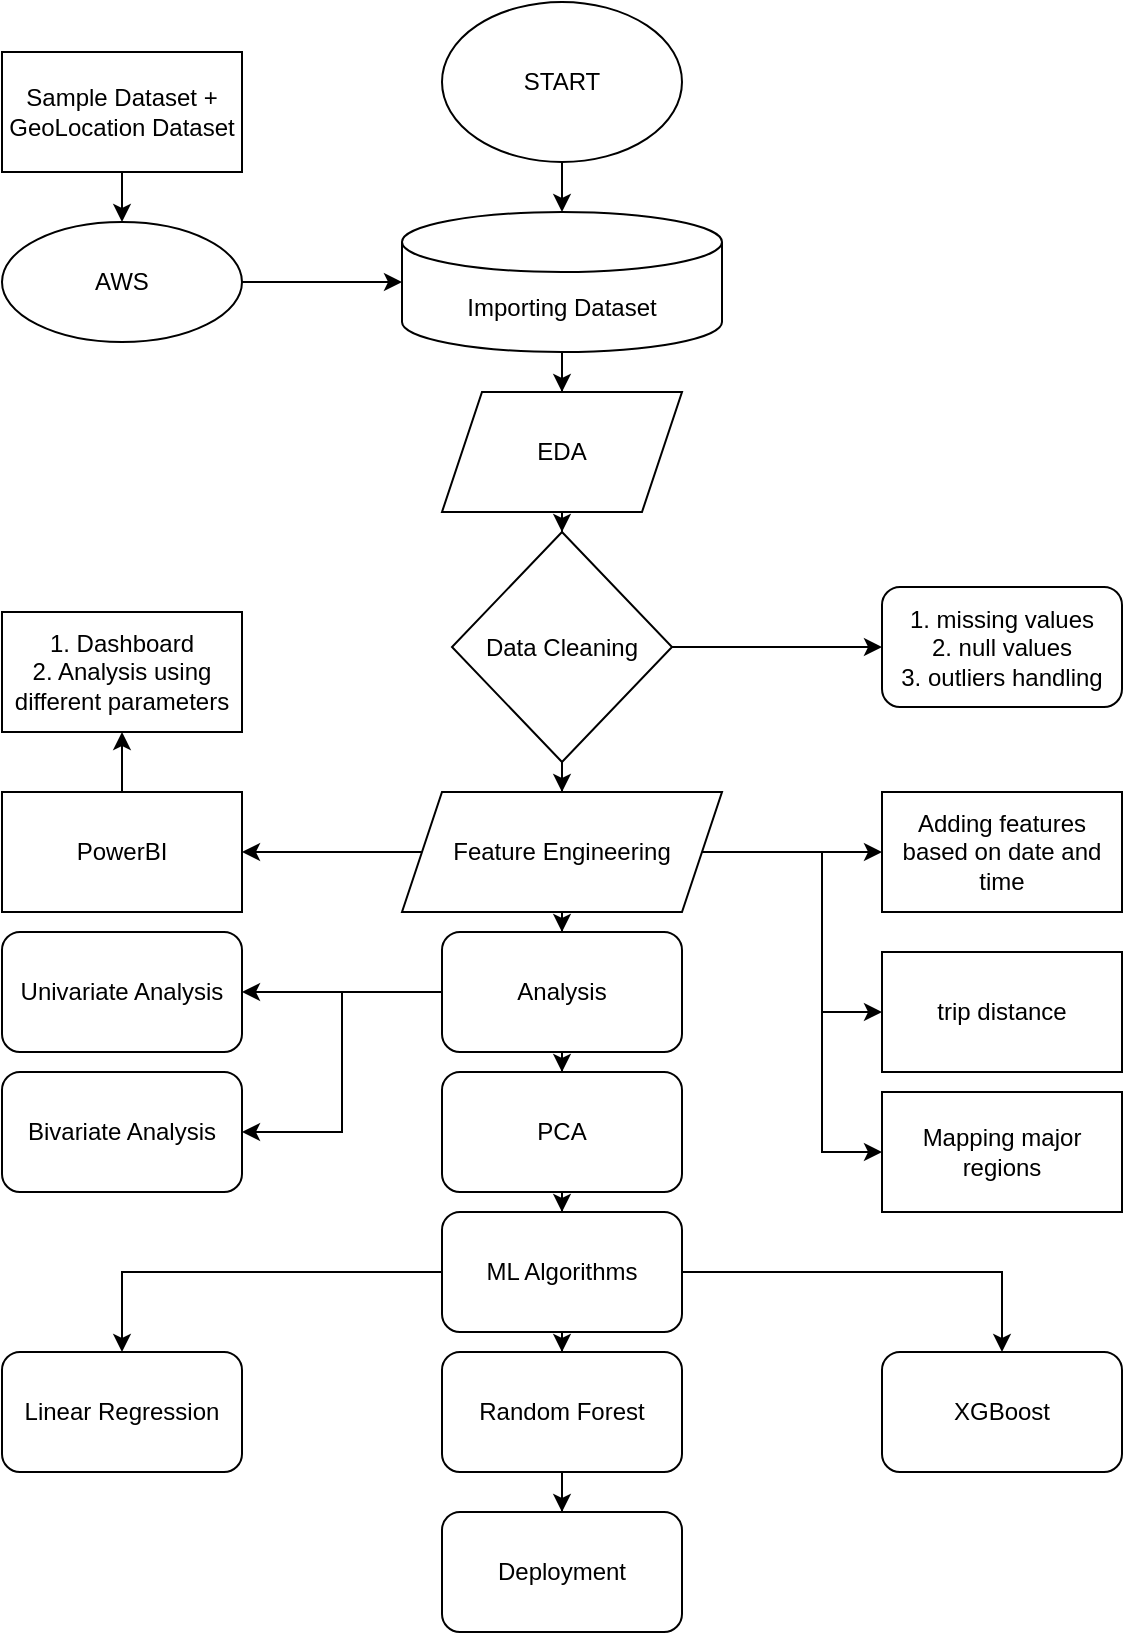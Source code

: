 <mxfile version="17.2.4" type="device"><diagram name="Page-1" id="edf60f1a-56cd-e834-aa8a-f176f3a09ee4"><mxGraphModel dx="1038" dy="641" grid="1" gridSize="10" guides="1" tooltips="1" connect="1" arrows="1" fold="1" page="1" pageScale="1" pageWidth="1100" pageHeight="850" background="none" math="0" shadow="0"><root><mxCell id="0"/><mxCell id="1" parent="0"/><mxCell id="Dxu2LYia8FLzNrcUanyV-17" style="edgeStyle=orthogonalEdgeStyle;rounded=0;orthogonalLoop=1;jettySize=auto;html=1;" edge="1" parent="1" source="Dxu2LYia8FLzNrcUanyV-1" target="Dxu2LYia8FLzNrcUanyV-4"><mxGeometry relative="1" as="geometry"/></mxCell><mxCell id="Dxu2LYia8FLzNrcUanyV-1" value="START" style="ellipse;whiteSpace=wrap;html=1;" vertex="1" parent="1"><mxGeometry x="590" y="10" width="120" height="80" as="geometry"/></mxCell><mxCell id="Dxu2LYia8FLzNrcUanyV-10" value="" style="edgeStyle=orthogonalEdgeStyle;rounded=0;orthogonalLoop=1;jettySize=auto;html=1;" edge="1" parent="1" source="Dxu2LYia8FLzNrcUanyV-4" target="Dxu2LYia8FLzNrcUanyV-9"><mxGeometry relative="1" as="geometry"/></mxCell><mxCell id="Dxu2LYia8FLzNrcUanyV-4" value="Importing Dataset" style="shape=cylinder3;whiteSpace=wrap;html=1;boundedLbl=1;backgroundOutline=1;size=15;" vertex="1" parent="1"><mxGeometry x="570" y="115" width="160" height="70" as="geometry"/></mxCell><mxCell id="Dxu2LYia8FLzNrcUanyV-14" value="" style="edgeStyle=orthogonalEdgeStyle;rounded=0;orthogonalLoop=1;jettySize=auto;html=1;" edge="1" parent="1" source="Dxu2LYia8FLzNrcUanyV-9" target="Dxu2LYia8FLzNrcUanyV-13"><mxGeometry relative="1" as="geometry"/></mxCell><mxCell id="Dxu2LYia8FLzNrcUanyV-9" value="EDA" style="shape=parallelogram;perimeter=parallelogramPerimeter;whiteSpace=wrap;html=1;fixedSize=1;" vertex="1" parent="1"><mxGeometry x="590" y="205" width="120" height="60" as="geometry"/></mxCell><mxCell id="Dxu2LYia8FLzNrcUanyV-16" value="" style="edgeStyle=orthogonalEdgeStyle;rounded=0;orthogonalLoop=1;jettySize=auto;html=1;" edge="1" parent="1" source="Dxu2LYia8FLzNrcUanyV-13" target="Dxu2LYia8FLzNrcUanyV-15"><mxGeometry relative="1" as="geometry"/></mxCell><mxCell id="Dxu2LYia8FLzNrcUanyV-45" value="" style="edgeStyle=orthogonalEdgeStyle;rounded=0;orthogonalLoop=1;jettySize=auto;html=1;" edge="1" parent="1" source="Dxu2LYia8FLzNrcUanyV-13" target="Dxu2LYia8FLzNrcUanyV-44"><mxGeometry relative="1" as="geometry"/></mxCell><mxCell id="Dxu2LYia8FLzNrcUanyV-13" value="Data Cleaning" style="rhombus;whiteSpace=wrap;html=1;" vertex="1" parent="1"><mxGeometry x="595" y="275" width="110" height="115" as="geometry"/></mxCell><mxCell id="Dxu2LYia8FLzNrcUanyV-19" value="" style="edgeStyle=orthogonalEdgeStyle;rounded=0;orthogonalLoop=1;jettySize=auto;html=1;" edge="1" parent="1" source="Dxu2LYia8FLzNrcUanyV-15" target="Dxu2LYia8FLzNrcUanyV-18"><mxGeometry relative="1" as="geometry"/></mxCell><mxCell id="Dxu2LYia8FLzNrcUanyV-33" value="" style="edgeStyle=orthogonalEdgeStyle;rounded=0;orthogonalLoop=1;jettySize=auto;html=1;" edge="1" parent="1" source="Dxu2LYia8FLzNrcUanyV-15" target="Dxu2LYia8FLzNrcUanyV-32"><mxGeometry relative="1" as="geometry"/></mxCell><mxCell id="Dxu2LYia8FLzNrcUanyV-47" value="" style="edgeStyle=orthogonalEdgeStyle;rounded=0;orthogonalLoop=1;jettySize=auto;html=1;" edge="1" parent="1" source="Dxu2LYia8FLzNrcUanyV-15" target="Dxu2LYia8FLzNrcUanyV-46"><mxGeometry relative="1" as="geometry"><Array as="points"><mxPoint x="780" y="435"/><mxPoint x="780" y="435"/></Array></mxGeometry></mxCell><mxCell id="Dxu2LYia8FLzNrcUanyV-51" style="edgeStyle=orthogonalEdgeStyle;rounded=0;orthogonalLoop=1;jettySize=auto;html=1;exitX=1;exitY=0.5;exitDx=0;exitDy=0;entryX=0;entryY=0.5;entryDx=0;entryDy=0;" edge="1" parent="1" source="Dxu2LYia8FLzNrcUanyV-15" target="Dxu2LYia8FLzNrcUanyV-48"><mxGeometry relative="1" as="geometry"><Array as="points"><mxPoint x="780" y="435"/><mxPoint x="780" y="515"/></Array></mxGeometry></mxCell><mxCell id="Dxu2LYia8FLzNrcUanyV-55" style="edgeStyle=orthogonalEdgeStyle;rounded=0;orthogonalLoop=1;jettySize=auto;html=1;exitX=1;exitY=0.5;exitDx=0;exitDy=0;entryX=0;entryY=0.5;entryDx=0;entryDy=0;" edge="1" parent="1" source="Dxu2LYia8FLzNrcUanyV-15" target="Dxu2LYia8FLzNrcUanyV-53"><mxGeometry relative="1" as="geometry"><Array as="points"><mxPoint x="780" y="435"/><mxPoint x="780" y="585"/></Array></mxGeometry></mxCell><mxCell id="Dxu2LYia8FLzNrcUanyV-15" value="Feature Engineering" style="shape=parallelogram;perimeter=parallelogramPerimeter;whiteSpace=wrap;html=1;fixedSize=1;" vertex="1" parent="1"><mxGeometry x="570" y="405" width="160" height="60" as="geometry"/></mxCell><mxCell id="Dxu2LYia8FLzNrcUanyV-57" value="" style="edgeStyle=orthogonalEdgeStyle;rounded=0;orthogonalLoop=1;jettySize=auto;html=1;" edge="1" parent="1" source="Dxu2LYia8FLzNrcUanyV-18" target="Dxu2LYia8FLzNrcUanyV-56"><mxGeometry relative="1" as="geometry"/></mxCell><mxCell id="Dxu2LYia8FLzNrcUanyV-60" style="edgeStyle=orthogonalEdgeStyle;rounded=0;orthogonalLoop=1;jettySize=auto;html=1;exitX=0;exitY=0.5;exitDx=0;exitDy=0;entryX=1;entryY=0.5;entryDx=0;entryDy=0;" edge="1" parent="1" source="Dxu2LYia8FLzNrcUanyV-18" target="Dxu2LYia8FLzNrcUanyV-58"><mxGeometry relative="1" as="geometry"/></mxCell><mxCell id="Dxu2LYia8FLzNrcUanyV-61" value="" style="edgeStyle=orthogonalEdgeStyle;rounded=0;orthogonalLoop=1;jettySize=auto;html=1;" edge="1" parent="1" source="Dxu2LYia8FLzNrcUanyV-18" target="Dxu2LYia8FLzNrcUanyV-22"><mxGeometry relative="1" as="geometry"/></mxCell><mxCell id="Dxu2LYia8FLzNrcUanyV-18" value="Analysis" style="rounded=1;whiteSpace=wrap;html=1;" vertex="1" parent="1"><mxGeometry x="590" y="475" width="120" height="60" as="geometry"/></mxCell><mxCell id="Dxu2LYia8FLzNrcUanyV-25" value="" style="edgeStyle=orthogonalEdgeStyle;rounded=0;orthogonalLoop=1;jettySize=auto;html=1;" edge="1" parent="1" source="Dxu2LYia8FLzNrcUanyV-22" target="Dxu2LYia8FLzNrcUanyV-24"><mxGeometry relative="1" as="geometry"/></mxCell><mxCell id="Dxu2LYia8FLzNrcUanyV-22" value="PCA" style="whiteSpace=wrap;html=1;rounded=1;" vertex="1" parent="1"><mxGeometry x="590" y="545" width="120" height="60" as="geometry"/></mxCell><mxCell id="Dxu2LYia8FLzNrcUanyV-63" value="" style="edgeStyle=orthogonalEdgeStyle;rounded=0;orthogonalLoop=1;jettySize=auto;html=1;" edge="1" parent="1" source="Dxu2LYia8FLzNrcUanyV-24" target="Dxu2LYia8FLzNrcUanyV-62"><mxGeometry relative="1" as="geometry"/></mxCell><mxCell id="Dxu2LYia8FLzNrcUanyV-66" style="edgeStyle=orthogonalEdgeStyle;rounded=0;orthogonalLoop=1;jettySize=auto;html=1;exitX=0;exitY=0.5;exitDx=0;exitDy=0;entryX=0.5;entryY=0;entryDx=0;entryDy=0;" edge="1" parent="1" source="Dxu2LYia8FLzNrcUanyV-24" target="Dxu2LYia8FLzNrcUanyV-64"><mxGeometry relative="1" as="geometry"/></mxCell><mxCell id="Dxu2LYia8FLzNrcUanyV-67" style="edgeStyle=orthogonalEdgeStyle;rounded=0;orthogonalLoop=1;jettySize=auto;html=1;exitX=1;exitY=0.5;exitDx=0;exitDy=0;entryX=0.5;entryY=0;entryDx=0;entryDy=0;" edge="1" parent="1" source="Dxu2LYia8FLzNrcUanyV-24" target="Dxu2LYia8FLzNrcUanyV-65"><mxGeometry relative="1" as="geometry"/></mxCell><mxCell id="Dxu2LYia8FLzNrcUanyV-24" value="ML Algorithms" style="whiteSpace=wrap;html=1;rounded=1;" vertex="1" parent="1"><mxGeometry x="590" y="615" width="120" height="60" as="geometry"/></mxCell><mxCell id="Dxu2LYia8FLzNrcUanyV-30" value="Deployment" style="whiteSpace=wrap;html=1;rounded=1;" vertex="1" parent="1"><mxGeometry x="590" y="765" width="120" height="60" as="geometry"/></mxCell><mxCell id="Dxu2LYia8FLzNrcUanyV-41" value="" style="edgeStyle=orthogonalEdgeStyle;rounded=0;orthogonalLoop=1;jettySize=auto;html=1;" edge="1" parent="1" source="Dxu2LYia8FLzNrcUanyV-32" target="Dxu2LYia8FLzNrcUanyV-40"><mxGeometry relative="1" as="geometry"/></mxCell><mxCell id="Dxu2LYia8FLzNrcUanyV-32" value="PowerBI" style="whiteSpace=wrap;html=1;" vertex="1" parent="1"><mxGeometry x="370" y="405" width="120" height="60" as="geometry"/></mxCell><mxCell id="Dxu2LYia8FLzNrcUanyV-39" value="" style="edgeStyle=orthogonalEdgeStyle;rounded=0;orthogonalLoop=1;jettySize=auto;html=1;" edge="1" parent="1" source="Dxu2LYia8FLzNrcUanyV-34" target="Dxu2LYia8FLzNrcUanyV-4"><mxGeometry relative="1" as="geometry"/></mxCell><mxCell id="Dxu2LYia8FLzNrcUanyV-34" value="AWS" style="ellipse;whiteSpace=wrap;html=1;" vertex="1" parent="1"><mxGeometry x="370" y="120" width="120" height="60" as="geometry"/></mxCell><mxCell id="Dxu2LYia8FLzNrcUanyV-38" value="" style="edgeStyle=orthogonalEdgeStyle;rounded=0;orthogonalLoop=1;jettySize=auto;html=1;" edge="1" parent="1" source="Dxu2LYia8FLzNrcUanyV-36" target="Dxu2LYia8FLzNrcUanyV-34"><mxGeometry relative="1" as="geometry"/></mxCell><mxCell id="Dxu2LYia8FLzNrcUanyV-36" value="Sample Dataset + GeoLocation Dataset" style="whiteSpace=wrap;html=1;" vertex="1" parent="1"><mxGeometry x="370" y="35" width="120" height="60" as="geometry"/></mxCell><mxCell id="Dxu2LYia8FLzNrcUanyV-40" value="1. Dashboard&lt;br&gt;2. Analysis using different parameters" style="whiteSpace=wrap;html=1;" vertex="1" parent="1"><mxGeometry x="370" y="315" width="120" height="60" as="geometry"/></mxCell><mxCell id="Dxu2LYia8FLzNrcUanyV-44" value="1. missing values&lt;br&gt;2. null values&lt;br&gt;3. outliers handling" style="rounded=1;whiteSpace=wrap;html=1;" vertex="1" parent="1"><mxGeometry x="810" y="302.5" width="120" height="60" as="geometry"/></mxCell><mxCell id="Dxu2LYia8FLzNrcUanyV-46" value="Adding features based on date and time" style="whiteSpace=wrap;html=1;" vertex="1" parent="1"><mxGeometry x="810" y="405" width="120" height="60" as="geometry"/></mxCell><mxCell id="Dxu2LYia8FLzNrcUanyV-48" value="trip distance" style="whiteSpace=wrap;html=1;" vertex="1" parent="1"><mxGeometry x="810" y="485" width="120" height="60" as="geometry"/></mxCell><mxCell id="Dxu2LYia8FLzNrcUanyV-53" value="Mapping major regions" style="whiteSpace=wrap;html=1;" vertex="1" parent="1"><mxGeometry x="810" y="555" width="120" height="60" as="geometry"/></mxCell><mxCell id="Dxu2LYia8FLzNrcUanyV-56" value="Univariate Analysis" style="whiteSpace=wrap;html=1;rounded=1;" vertex="1" parent="1"><mxGeometry x="370" y="475" width="120" height="60" as="geometry"/></mxCell><mxCell id="Dxu2LYia8FLzNrcUanyV-58" value="Bivariate Analysis" style="whiteSpace=wrap;html=1;rounded=1;" vertex="1" parent="1"><mxGeometry x="370" y="545" width="120" height="60" as="geometry"/></mxCell><mxCell id="Dxu2LYia8FLzNrcUanyV-68" value="" style="edgeStyle=orthogonalEdgeStyle;rounded=0;orthogonalLoop=1;jettySize=auto;html=1;" edge="1" parent="1" source="Dxu2LYia8FLzNrcUanyV-62" target="Dxu2LYia8FLzNrcUanyV-30"><mxGeometry relative="1" as="geometry"/></mxCell><mxCell id="Dxu2LYia8FLzNrcUanyV-62" value="Random Forest" style="whiteSpace=wrap;html=1;rounded=1;" vertex="1" parent="1"><mxGeometry x="590" y="685" width="120" height="60" as="geometry"/></mxCell><mxCell id="Dxu2LYia8FLzNrcUanyV-64" value="Linear Regression" style="whiteSpace=wrap;html=1;rounded=1;" vertex="1" parent="1"><mxGeometry x="370" y="685" width="120" height="60" as="geometry"/></mxCell><mxCell id="Dxu2LYia8FLzNrcUanyV-65" value="XGBoost" style="whiteSpace=wrap;html=1;rounded=1;" vertex="1" parent="1"><mxGeometry x="810" y="685" width="120" height="60" as="geometry"/></mxCell></root></mxGraphModel></diagram></mxfile>